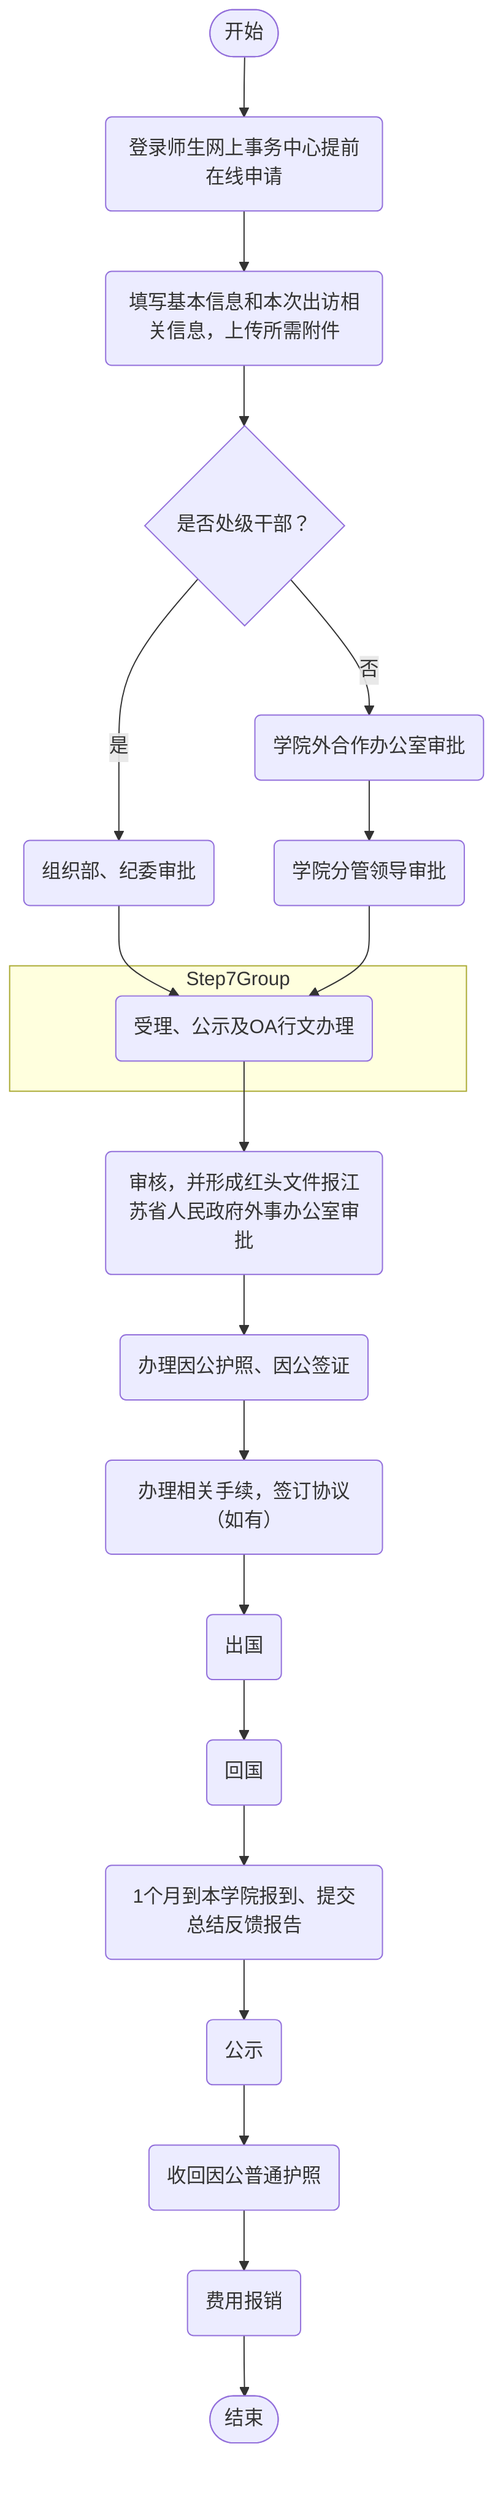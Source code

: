 flowchart TD
    Start(["开始"]) --> Login("登录师生网上事务中心提前在线申请")
    Login --> FillInfo("填写基本信息和本次出访相关信息，上传所需附件")
    FillInfo --> IsLeader{"是否处级干部？"}
    IsLeader -->|是| Approval1("组织部、纪委审批") --> Step7
    IsLeader -->|否| Approval2("学院外合作办公室审批")
    Approval2 --> Approval3("学院分管领导审批")
    Approval3 --> Step7
    subgraph Step7Group
        Step7("受理、公示及OA行文办理")
    end
    Step7 --> Review("审核，并形成红头文件报江苏省人民政府外事办公室审批")
    Review --> PassportVisa("办理因公护照、因公签证")
    PassportVisa --> Procedures("办理相关手续，签订协议（如有）")
    Procedures --> GoAbroad("出国")
    GoAbroad --> Return("回国")
    Return --> Report("1个月到本学院报到、提交总结反馈报告")
    Report --> Publish("公示")
    Publish --> RetrievePassport("收回因公普通护照")
    RetrievePassport --> Reimburse("费用报销")
    Reimburse --> End(["结束"])